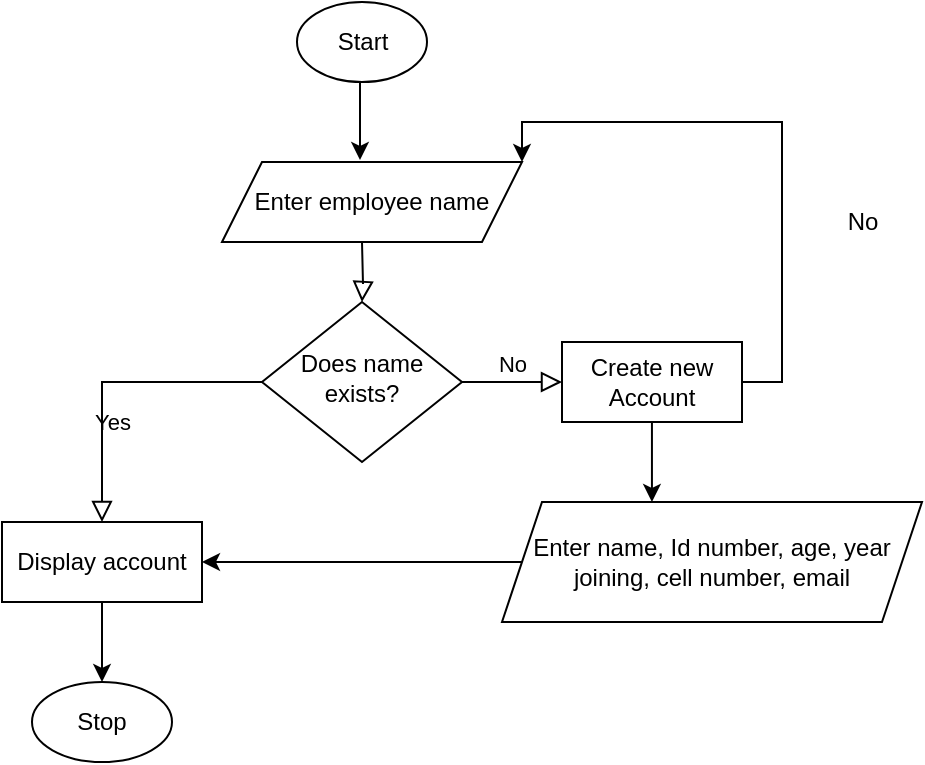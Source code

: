 <mxfile version="14.6.13" type="device"><diagram id="C5RBs43oDa-KdzZeNtuy" name="Page-1"><mxGraphModel dx="1024" dy="601" grid="1" gridSize="10" guides="1" tooltips="1" connect="1" arrows="1" fold="1" page="1" pageScale="1" pageWidth="827" pageHeight="1169" math="0" shadow="0"><root><mxCell id="WIyWlLk6GJQsqaUBKTNV-0"/><mxCell id="WIyWlLk6GJQsqaUBKTNV-1" parent="WIyWlLk6GJQsqaUBKTNV-0"/><mxCell id="WIyWlLk6GJQsqaUBKTNV-2" value="" style="rounded=0;html=1;jettySize=auto;orthogonalLoop=1;fontSize=11;endArrow=block;endFill=0;endSize=8;strokeWidth=1;shadow=0;labelBackgroundColor=none;edgeStyle=orthogonalEdgeStyle;" parent="WIyWlLk6GJQsqaUBKTNV-1" target="WIyWlLk6GJQsqaUBKTNV-6" edge="1"><mxGeometry relative="1" as="geometry"><mxPoint x="220" y="140" as="sourcePoint"/></mxGeometry></mxCell><mxCell id="WIyWlLk6GJQsqaUBKTNV-4" value="Yes" style="rounded=0;html=1;jettySize=auto;orthogonalLoop=1;fontSize=11;endArrow=block;endFill=0;endSize=8;strokeWidth=1;shadow=0;labelBackgroundColor=none;edgeStyle=orthogonalEdgeStyle;" parent="WIyWlLk6GJQsqaUBKTNV-1" source="WIyWlLk6GJQsqaUBKTNV-6" target="BezGj7mJ6EeasIXj5zJ1-7" edge="1"><mxGeometry y="20" relative="1" as="geometry"><mxPoint as="offset"/><mxPoint x="90" y="260" as="targetPoint"/></mxGeometry></mxCell><mxCell id="WIyWlLk6GJQsqaUBKTNV-5" value="No" style="edgeStyle=orthogonalEdgeStyle;rounded=0;html=1;jettySize=auto;orthogonalLoop=1;fontSize=11;endArrow=block;endFill=0;endSize=8;strokeWidth=1;shadow=0;labelBackgroundColor=none;" parent="WIyWlLk6GJQsqaUBKTNV-1" source="WIyWlLk6GJQsqaUBKTNV-6" edge="1"><mxGeometry y="10" relative="1" as="geometry"><mxPoint as="offset"/><mxPoint x="320" y="210" as="targetPoint"/></mxGeometry></mxCell><mxCell id="WIyWlLk6GJQsqaUBKTNV-6" value="Does name exists?" style="rhombus;whiteSpace=wrap;html=1;shadow=0;fontFamily=Helvetica;fontSize=12;align=center;strokeWidth=1;spacing=6;spacingTop=-4;" parent="WIyWlLk6GJQsqaUBKTNV-1" vertex="1"><mxGeometry x="170" y="170" width="100" height="80" as="geometry"/></mxCell><mxCell id="BezGj7mJ6EeasIXj5zJ1-11" style="edgeStyle=orthogonalEdgeStyle;rounded=0;orthogonalLoop=1;jettySize=auto;html=1;exitX=0.5;exitY=1;exitDx=0;exitDy=0;entryX=0.46;entryY=-0.025;entryDx=0;entryDy=0;entryPerimeter=0;" parent="WIyWlLk6GJQsqaUBKTNV-1" source="BezGj7mJ6EeasIXj5zJ1-0" target="BezGj7mJ6EeasIXj5zJ1-9" edge="1"><mxGeometry relative="1" as="geometry"/></mxCell><mxCell id="BezGj7mJ6EeasIXj5zJ1-0" value="Start" style="ellipse;whiteSpace=wrap;html=1;" parent="WIyWlLk6GJQsqaUBKTNV-1" vertex="1"><mxGeometry x="187.5" y="20" width="65" height="40" as="geometry"/></mxCell><mxCell id="BezGj7mJ6EeasIXj5zJ1-16" style="edgeStyle=orthogonalEdgeStyle;rounded=0;orthogonalLoop=1;jettySize=auto;html=1;entryX=1;entryY=0.5;entryDx=0;entryDy=0;" parent="WIyWlLk6GJQsqaUBKTNV-1" source="BezGj7mJ6EeasIXj5zJ1-3" target="BezGj7mJ6EeasIXj5zJ1-7" edge="1"><mxGeometry relative="1" as="geometry"/></mxCell><mxCell id="BezGj7mJ6EeasIXj5zJ1-3" value="&lt;span&gt;Enter name, Id number, age, year joining, cell number, email&lt;/span&gt;" style="shape=parallelogram;perimeter=parallelogramPerimeter;whiteSpace=wrap;html=1;fixedSize=1;" parent="WIyWlLk6GJQsqaUBKTNV-1" vertex="1"><mxGeometry x="290" y="270" width="210" height="60" as="geometry"/></mxCell><mxCell id="BezGj7mJ6EeasIXj5zJ1-12" style="edgeStyle=orthogonalEdgeStyle;rounded=0;orthogonalLoop=1;jettySize=auto;html=1;exitX=1;exitY=0.5;exitDx=0;exitDy=0;entryX=1;entryY=0;entryDx=0;entryDy=0;" parent="WIyWlLk6GJQsqaUBKTNV-1" source="BezGj7mJ6EeasIXj5zJ1-4" target="BezGj7mJ6EeasIXj5zJ1-9" edge="1"><mxGeometry relative="1" as="geometry"/></mxCell><mxCell id="BezGj7mJ6EeasIXj5zJ1-20" style="edgeStyle=orthogonalEdgeStyle;rounded=0;orthogonalLoop=1;jettySize=auto;html=1;entryX=0.357;entryY=0;entryDx=0;entryDy=0;entryPerimeter=0;" parent="WIyWlLk6GJQsqaUBKTNV-1" source="BezGj7mJ6EeasIXj5zJ1-4" target="BezGj7mJ6EeasIXj5zJ1-3" edge="1"><mxGeometry relative="1" as="geometry"/></mxCell><mxCell id="BezGj7mJ6EeasIXj5zJ1-4" value="&lt;span&gt;Create new Account&lt;/span&gt;" style="rounded=0;whiteSpace=wrap;html=1;" parent="WIyWlLk6GJQsqaUBKTNV-1" vertex="1"><mxGeometry x="320" y="190" width="90" height="40" as="geometry"/></mxCell><mxCell id="BezGj7mJ6EeasIXj5zJ1-19" value="" style="edgeStyle=orthogonalEdgeStyle;rounded=0;orthogonalLoop=1;jettySize=auto;html=1;" parent="WIyWlLk6GJQsqaUBKTNV-1" source="BezGj7mJ6EeasIXj5zJ1-7" target="BezGj7mJ6EeasIXj5zJ1-17" edge="1"><mxGeometry relative="1" as="geometry"/></mxCell><mxCell id="BezGj7mJ6EeasIXj5zJ1-7" value="Display account" style="rounded=0;whiteSpace=wrap;html=1;" parent="WIyWlLk6GJQsqaUBKTNV-1" vertex="1"><mxGeometry x="40" y="280" width="100" height="40" as="geometry"/></mxCell><mxCell id="BezGj7mJ6EeasIXj5zJ1-9" value="Enter employee name" style="shape=parallelogram;perimeter=parallelogramPerimeter;whiteSpace=wrap;html=1;fixedSize=1;" parent="WIyWlLk6GJQsqaUBKTNV-1" vertex="1"><mxGeometry x="150" y="100" width="150" height="40" as="geometry"/></mxCell><mxCell id="BezGj7mJ6EeasIXj5zJ1-13" value="No" style="text;html=1;align=center;verticalAlign=middle;resizable=0;points=[];autosize=1;strokeColor=none;" parent="WIyWlLk6GJQsqaUBKTNV-1" vertex="1"><mxGeometry x="455" y="120" width="30" height="20" as="geometry"/></mxCell><mxCell id="BezGj7mJ6EeasIXj5zJ1-17" value="Stop" style="ellipse;whiteSpace=wrap;html=1;" parent="WIyWlLk6GJQsqaUBKTNV-1" vertex="1"><mxGeometry x="55" y="360" width="70" height="40" as="geometry"/></mxCell></root></mxGraphModel></diagram></mxfile>